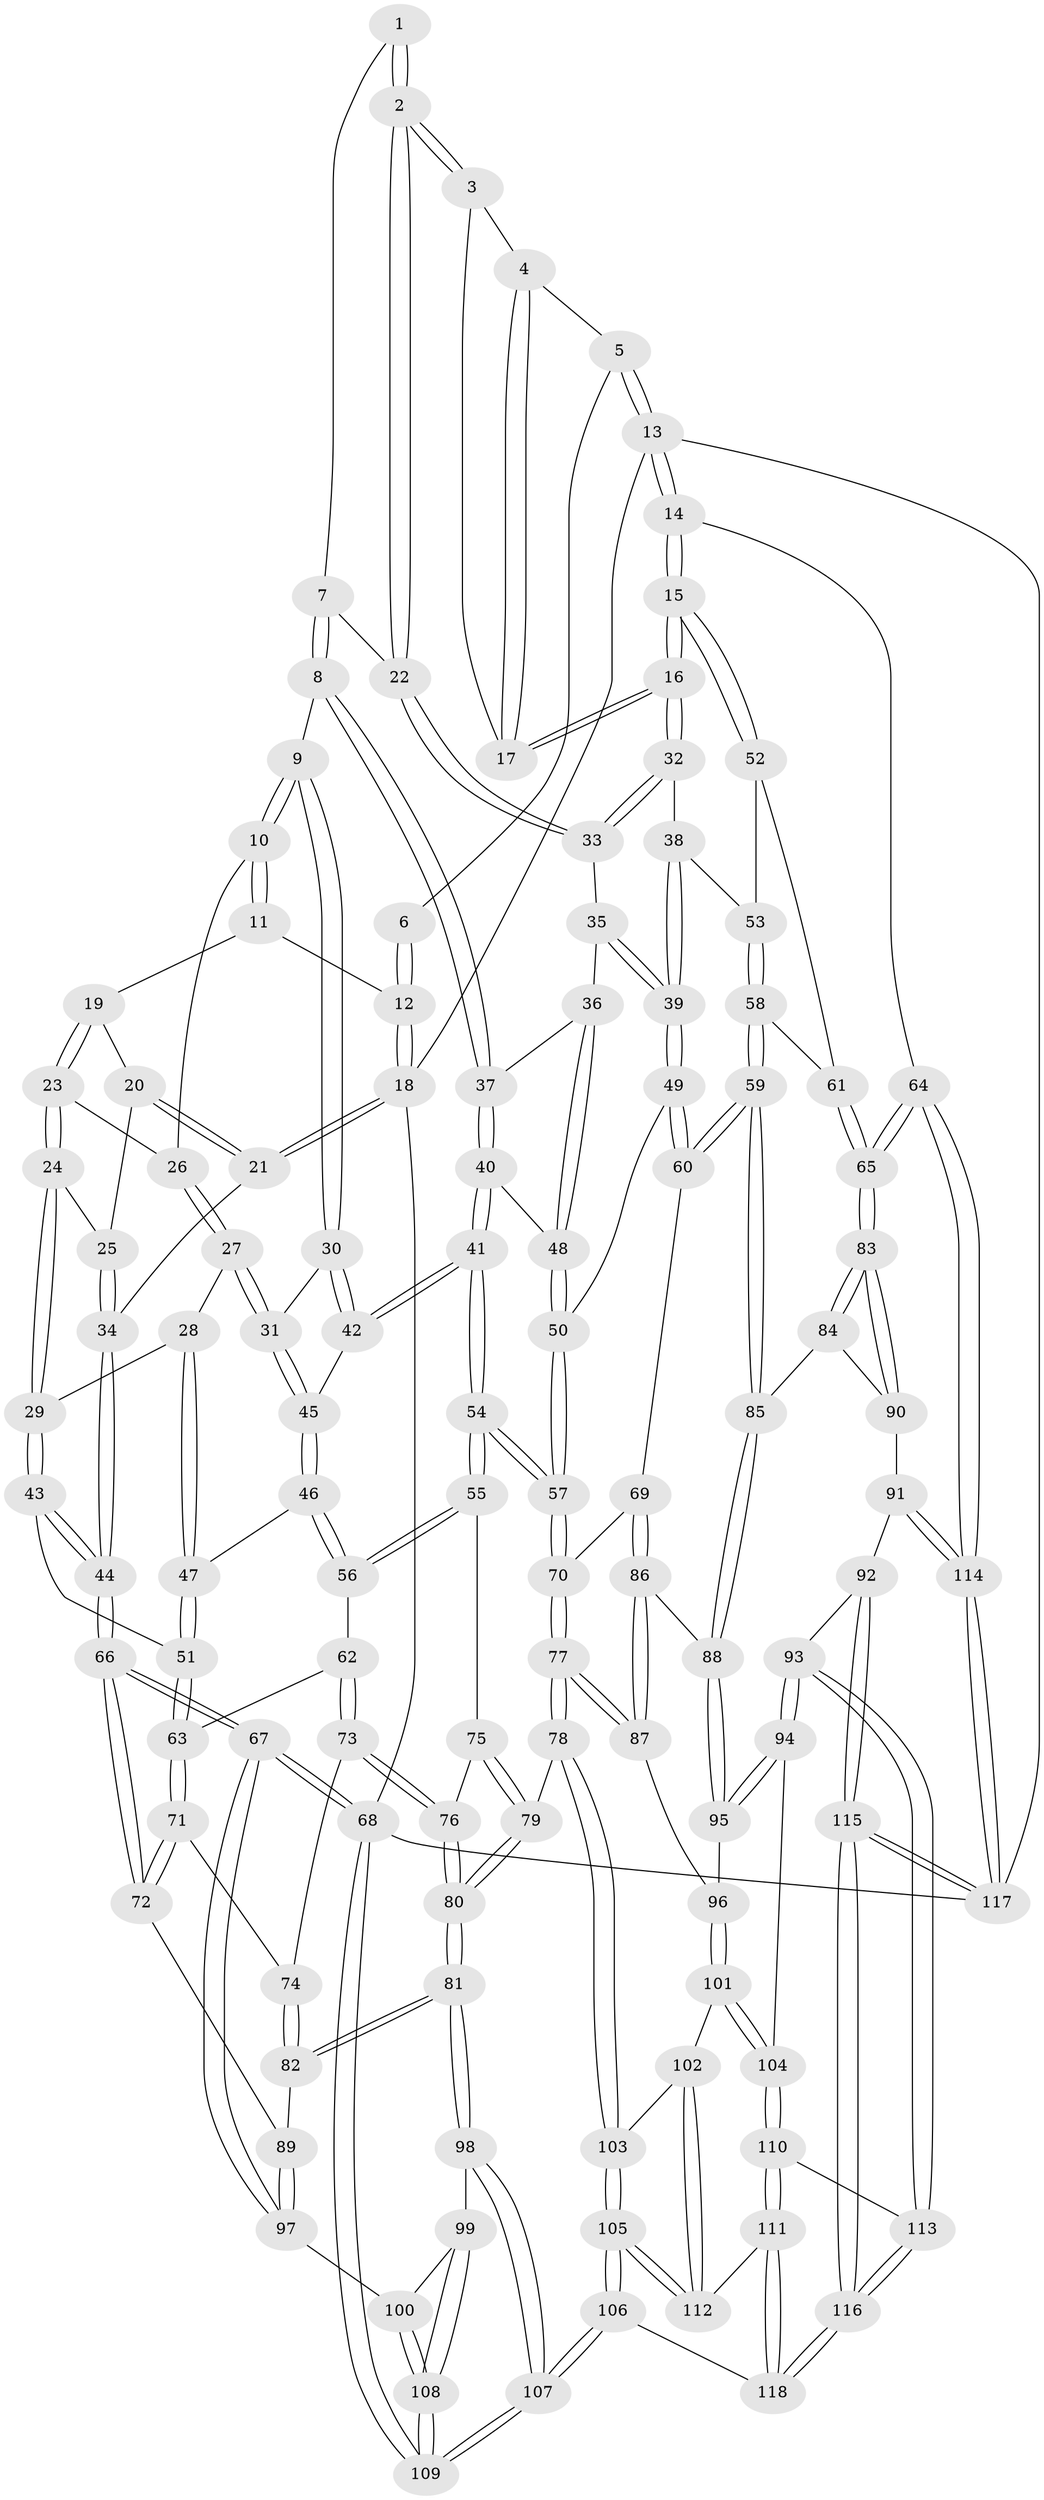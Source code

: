 // Generated by graph-tools (version 1.1) at 2025/00/03/09/25 05:00:19]
// undirected, 118 vertices, 292 edges
graph export_dot {
graph [start="1"]
  node [color=gray90,style=filled];
  1 [pos="+0.6881330586846838+0"];
  2 [pos="+0.769771533794317+0.13311517334110276"];
  3 [pos="+0.8488595004458974+0.10098375193247715"];
  4 [pos="+0.9366641158937515+0.004262182454796256"];
  5 [pos="+1+0"];
  6 [pos="+0.6855446611364656+0"];
  7 [pos="+0.5584185751592284+0.11381124909473382"];
  8 [pos="+0.4362196510143643+0.1608789810683539"];
  9 [pos="+0.4180236835018406+0.15330835583115207"];
  10 [pos="+0.35766420182591757+0.03779652842373299"];
  11 [pos="+0.31526039638144476+0"];
  12 [pos="+0.31468057475222627+0"];
  13 [pos="+1+0"];
  14 [pos="+1+0.3179746927773562"];
  15 [pos="+1+0.3169530707066991"];
  16 [pos="+1+0.30152658506330376"];
  17 [pos="+0.9980674531862724+0.16448276628395728"];
  18 [pos="+0+0"];
  19 [pos="+0.09009586248728588+0.12409898640674734"];
  20 [pos="+0.07511165924892203+0.12270151156489492"];
  21 [pos="+0+0"];
  22 [pos="+0.7599143909071653+0.15787939798038342"];
  23 [pos="+0.14629920650707626+0.1677866992153043"];
  24 [pos="+0.087464407591311+0.2896260973434576"];
  25 [pos="+0.02733025620378764+0.24576808896737404"];
  26 [pos="+0.154623272487607+0.1692220190543831"];
  27 [pos="+0.2448443187161571+0.2800840913986275"];
  28 [pos="+0.2166336261076397+0.3021658418602444"];
  29 [pos="+0.09786880174820499+0.3151149423914848"];
  30 [pos="+0.36374017282638993+0.21428614361399256"];
  31 [pos="+0.29698064392542667+0.2757733368778441"];
  32 [pos="+0.9549575895927522+0.3000631872157729"];
  33 [pos="+0.7613997744240065+0.1782119592033729"];
  34 [pos="+0+0.26585185564178704"];
  35 [pos="+0.7595509999344733+0.18134425082961703"];
  36 [pos="+0.57982391055678+0.2914691104830313"];
  37 [pos="+0.5058437390599412+0.25705938685470703"];
  38 [pos="+0.841239585148257+0.390342656149742"];
  39 [pos="+0.7438984810396471+0.421112263657524"];
  40 [pos="+0.4475422576731481+0.41838957906331253"];
  41 [pos="+0.4386662700556136+0.4326079117569777"];
  42 [pos="+0.4190964573051149+0.41313227734699853"];
  43 [pos="+0.06803281702872054+0.3850260130040565"];
  44 [pos="+0+0.37620068577961296"];
  45 [pos="+0.3130923452392858+0.3396710316061453"];
  46 [pos="+0.2769983429595226+0.4660169249079363"];
  47 [pos="+0.1940194566343987+0.4666276370147277"];
  48 [pos="+0.61884617842622+0.375124903877266"];
  49 [pos="+0.7162418897621394+0.45371331020667127"];
  50 [pos="+0.6649105591567676+0.43768466704246545"];
  51 [pos="+0.13658732283750785+0.4945679791601234"];
  52 [pos="+0.9719810145986323+0.4627547477164045"];
  53 [pos="+0.9116329296570522+0.473912100375046"];
  54 [pos="+0.43426350940875574+0.5276872925799815"];
  55 [pos="+0.3910515396413644+0.5360764143527298"];
  56 [pos="+0.3866918893309515+0.5350514919374718"];
  57 [pos="+0.4584224911010579+0.5406308181051575"];
  58 [pos="+0.8016588415852652+0.5930461280916235"];
  59 [pos="+0.7962179444694799+0.596926563401762"];
  60 [pos="+0.7582793898784814+0.5740596435756422"];
  61 [pos="+0.9429279859586648+0.543166556183823"];
  62 [pos="+0.2788719207827796+0.5886148935711009"];
  63 [pos="+0.12608473902825015+0.5226271256779291"];
  64 [pos="+1+0.7319942666949929"];
  65 [pos="+1+0.7257910128020076"];
  66 [pos="+0+0.6338912979303645"];
  67 [pos="+0+1"];
  68 [pos="+0+1"];
  69 [pos="+0.6548688806381667+0.6402300717105102"];
  70 [pos="+0.4907439455270001+0.5973245258953489"];
  71 [pos="+0.08498198250482372+0.5923452673032567"];
  72 [pos="+0.022336150123500452+0.6388613850013907"];
  73 [pos="+0.23550341271637265+0.6548198340967001"];
  74 [pos="+0.23082012610924102+0.6558690689957279"];
  75 [pos="+0.37037107432132105+0.587257338581165"];
  76 [pos="+0.32060061873242907+0.6883053445826091"];
  77 [pos="+0.4732610125106491+0.7844101753232935"];
  78 [pos="+0.4542027394520332+0.801886565101822"];
  79 [pos="+0.4185487048137808+0.8043162130399651"];
  80 [pos="+0.3543811521798319+0.8119389558660466"];
  81 [pos="+0.31972033736019073+0.8354589085367531"];
  82 [pos="+0.2164351214992236+0.766060505368466"];
  83 [pos="+1+0.7237468525942413"];
  84 [pos="+0.8524160765208012+0.6642746440262812"];
  85 [pos="+0.8312597925061552+0.6524348950245117"];
  86 [pos="+0.6452916506842236+0.6830984853450813"];
  87 [pos="+0.594488483864992+0.779345103085565"];
  88 [pos="+0.7480713517361912+0.7878311201377909"];
  89 [pos="+0.09711661134387613+0.7597577782931475"];
  90 [pos="+0.8674103878365902+0.7935372544574671"];
  91 [pos="+0.8703712239153424+0.8815633337249689"];
  92 [pos="+0.8364521774803888+0.8949425999370425"];
  93 [pos="+0.7972940693725801+0.8889063638189171"];
  94 [pos="+0.7742438662108204+0.8674831233831274"];
  95 [pos="+0.7466632021442025+0.7926640994111197"];
  96 [pos="+0.616581568516831+0.7986523697032631"];
  97 [pos="+0.09018000127064775+0.8528191976412847"];
  98 [pos="+0.30913187385904367+0.8581603576811111"];
  99 [pos="+0.18144039964533787+0.8924092008230526"];
  100 [pos="+0.09636357508392687+0.8584241380990166"];
  101 [pos="+0.639625381913882+0.8853749055440201"];
  102 [pos="+0.6133772995763381+0.9000903739245008"];
  103 [pos="+0.4825075630326517+0.8714855920886542"];
  104 [pos="+0.6474775901326065+0.8903913370024791"];
  105 [pos="+0.5015104879818308+0.9881924586027502"];
  106 [pos="+0.4229468879180415+1"];
  107 [pos="+0.33185070124868304+1"];
  108 [pos="+0.1394570580420038+1"];
  109 [pos="+0.13777281823398038+1"];
  110 [pos="+0.6744535431246801+0.9821782085310883"];
  111 [pos="+0.6704213023407805+0.9916202615701654"];
  112 [pos="+0.5742210966643921+0.9579277992604819"];
  113 [pos="+0.7589614352512583+0.94068165966615"];
  114 [pos="+1+0.9096022372689943"];
  115 [pos="+0.8869709938831661+1"];
  116 [pos="+0.8096480735372396+1"];
  117 [pos="+1+1"];
  118 [pos="+0.6655015016294208+1"];
  1 -- 2;
  1 -- 2;
  1 -- 7;
  2 -- 3;
  2 -- 3;
  2 -- 22;
  2 -- 22;
  3 -- 4;
  3 -- 17;
  4 -- 5;
  4 -- 17;
  4 -- 17;
  5 -- 6;
  5 -- 13;
  5 -- 13;
  6 -- 12;
  6 -- 12;
  7 -- 8;
  7 -- 8;
  7 -- 22;
  8 -- 9;
  8 -- 37;
  8 -- 37;
  9 -- 10;
  9 -- 10;
  9 -- 30;
  9 -- 30;
  10 -- 11;
  10 -- 11;
  10 -- 26;
  11 -- 12;
  11 -- 19;
  12 -- 18;
  12 -- 18;
  13 -- 14;
  13 -- 14;
  13 -- 18;
  13 -- 117;
  14 -- 15;
  14 -- 15;
  14 -- 64;
  15 -- 16;
  15 -- 16;
  15 -- 52;
  15 -- 52;
  16 -- 17;
  16 -- 17;
  16 -- 32;
  16 -- 32;
  18 -- 21;
  18 -- 21;
  18 -- 68;
  19 -- 20;
  19 -- 23;
  19 -- 23;
  20 -- 21;
  20 -- 21;
  20 -- 25;
  21 -- 34;
  22 -- 33;
  22 -- 33;
  23 -- 24;
  23 -- 24;
  23 -- 26;
  24 -- 25;
  24 -- 29;
  24 -- 29;
  25 -- 34;
  25 -- 34;
  26 -- 27;
  26 -- 27;
  27 -- 28;
  27 -- 31;
  27 -- 31;
  28 -- 29;
  28 -- 47;
  28 -- 47;
  29 -- 43;
  29 -- 43;
  30 -- 31;
  30 -- 42;
  30 -- 42;
  31 -- 45;
  31 -- 45;
  32 -- 33;
  32 -- 33;
  32 -- 38;
  33 -- 35;
  34 -- 44;
  34 -- 44;
  35 -- 36;
  35 -- 39;
  35 -- 39;
  36 -- 37;
  36 -- 48;
  36 -- 48;
  37 -- 40;
  37 -- 40;
  38 -- 39;
  38 -- 39;
  38 -- 53;
  39 -- 49;
  39 -- 49;
  40 -- 41;
  40 -- 41;
  40 -- 48;
  41 -- 42;
  41 -- 42;
  41 -- 54;
  41 -- 54;
  42 -- 45;
  43 -- 44;
  43 -- 44;
  43 -- 51;
  44 -- 66;
  44 -- 66;
  45 -- 46;
  45 -- 46;
  46 -- 47;
  46 -- 56;
  46 -- 56;
  47 -- 51;
  47 -- 51;
  48 -- 50;
  48 -- 50;
  49 -- 50;
  49 -- 60;
  49 -- 60;
  50 -- 57;
  50 -- 57;
  51 -- 63;
  51 -- 63;
  52 -- 53;
  52 -- 61;
  53 -- 58;
  53 -- 58;
  54 -- 55;
  54 -- 55;
  54 -- 57;
  54 -- 57;
  55 -- 56;
  55 -- 56;
  55 -- 75;
  56 -- 62;
  57 -- 70;
  57 -- 70;
  58 -- 59;
  58 -- 59;
  58 -- 61;
  59 -- 60;
  59 -- 60;
  59 -- 85;
  59 -- 85;
  60 -- 69;
  61 -- 65;
  61 -- 65;
  62 -- 63;
  62 -- 73;
  62 -- 73;
  63 -- 71;
  63 -- 71;
  64 -- 65;
  64 -- 65;
  64 -- 114;
  64 -- 114;
  65 -- 83;
  65 -- 83;
  66 -- 67;
  66 -- 67;
  66 -- 72;
  66 -- 72;
  67 -- 68;
  67 -- 68;
  67 -- 97;
  67 -- 97;
  68 -- 109;
  68 -- 109;
  68 -- 117;
  69 -- 70;
  69 -- 86;
  69 -- 86;
  70 -- 77;
  70 -- 77;
  71 -- 72;
  71 -- 72;
  71 -- 74;
  72 -- 89;
  73 -- 74;
  73 -- 76;
  73 -- 76;
  74 -- 82;
  74 -- 82;
  75 -- 76;
  75 -- 79;
  75 -- 79;
  76 -- 80;
  76 -- 80;
  77 -- 78;
  77 -- 78;
  77 -- 87;
  77 -- 87;
  78 -- 79;
  78 -- 103;
  78 -- 103;
  79 -- 80;
  79 -- 80;
  80 -- 81;
  80 -- 81;
  81 -- 82;
  81 -- 82;
  81 -- 98;
  81 -- 98;
  82 -- 89;
  83 -- 84;
  83 -- 84;
  83 -- 90;
  83 -- 90;
  84 -- 85;
  84 -- 90;
  85 -- 88;
  85 -- 88;
  86 -- 87;
  86 -- 87;
  86 -- 88;
  87 -- 96;
  88 -- 95;
  88 -- 95;
  89 -- 97;
  89 -- 97;
  90 -- 91;
  91 -- 92;
  91 -- 114;
  91 -- 114;
  92 -- 93;
  92 -- 115;
  92 -- 115;
  93 -- 94;
  93 -- 94;
  93 -- 113;
  93 -- 113;
  94 -- 95;
  94 -- 95;
  94 -- 104;
  95 -- 96;
  96 -- 101;
  96 -- 101;
  97 -- 100;
  98 -- 99;
  98 -- 107;
  98 -- 107;
  99 -- 100;
  99 -- 108;
  99 -- 108;
  100 -- 108;
  100 -- 108;
  101 -- 102;
  101 -- 104;
  101 -- 104;
  102 -- 103;
  102 -- 112;
  102 -- 112;
  103 -- 105;
  103 -- 105;
  104 -- 110;
  104 -- 110;
  105 -- 106;
  105 -- 106;
  105 -- 112;
  105 -- 112;
  106 -- 107;
  106 -- 107;
  106 -- 118;
  107 -- 109;
  107 -- 109;
  108 -- 109;
  108 -- 109;
  110 -- 111;
  110 -- 111;
  110 -- 113;
  111 -- 112;
  111 -- 118;
  111 -- 118;
  113 -- 116;
  113 -- 116;
  114 -- 117;
  114 -- 117;
  115 -- 116;
  115 -- 116;
  115 -- 117;
  115 -- 117;
  116 -- 118;
  116 -- 118;
}
